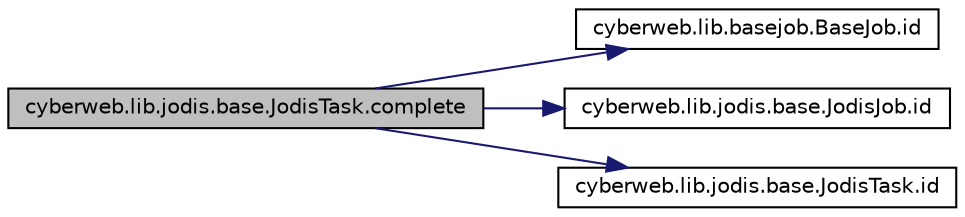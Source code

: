 digraph G
{
  edge [fontname="Helvetica",fontsize="10",labelfontname="Helvetica",labelfontsize="10"];
  node [fontname="Helvetica",fontsize="10",shape=record];
  rankdir="LR";
  Node1 [label="cyberweb.lib.jodis.base.JodisTask.complete",height=0.2,width=0.4,color="black", fillcolor="grey75", style="filled" fontcolor="black"];
  Node1 -> Node2 [color="midnightblue",fontsize="10",style="solid",fontname="Helvetica"];
  Node2 [label="cyberweb.lib.basejob.BaseJob.id",height=0.2,width=0.4,color="black", fillcolor="white", style="filled",URL="$classcyberweb_1_1lib_1_1basejob_1_1_base_job.html#afc83bc2e7770987f1553aeec71f20e28"];
  Node1 -> Node3 [color="midnightblue",fontsize="10",style="solid",fontname="Helvetica"];
  Node3 [label="cyberweb.lib.jodis.base.JodisJob.id",height=0.2,width=0.4,color="black", fillcolor="white", style="filled",URL="$classcyberweb_1_1lib_1_1jodis_1_1base_1_1_jodis_job.html#a916a38aa8c389b6459419e3a912825a5"];
  Node1 -> Node4 [color="midnightblue",fontsize="10",style="solid",fontname="Helvetica"];
  Node4 [label="cyberweb.lib.jodis.base.JodisTask.id",height=0.2,width=0.4,color="black", fillcolor="white", style="filled",URL="$classcyberweb_1_1lib_1_1jodis_1_1base_1_1_jodis_task.html#ab27f4b9763294b499db529f4c8825975"];
}
